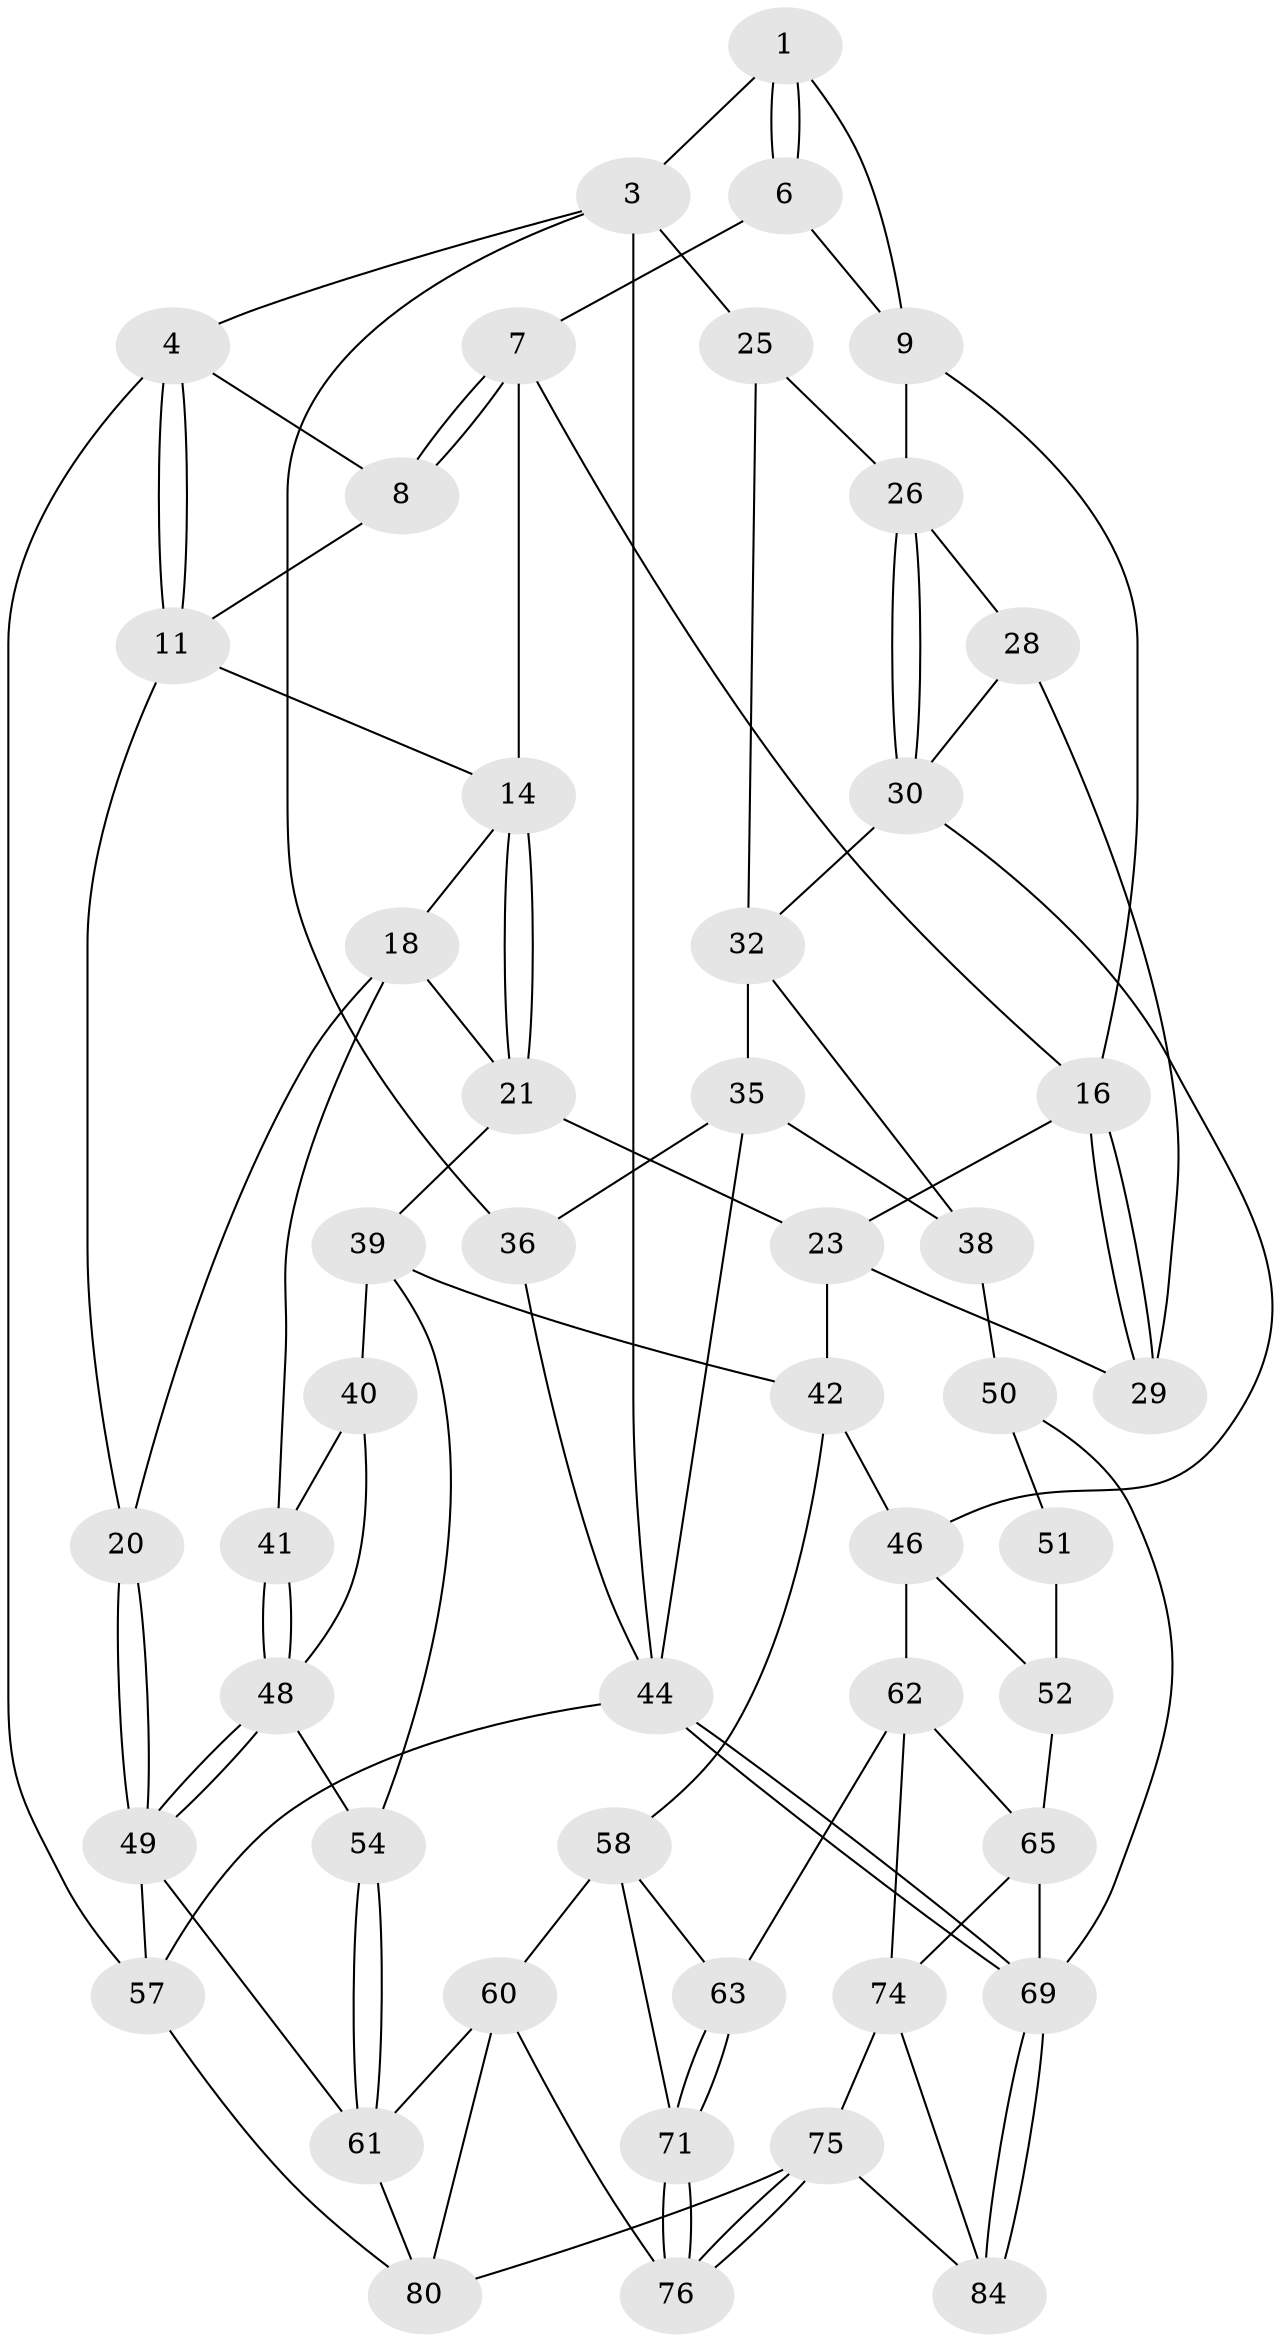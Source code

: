 // original degree distribution, {3: 0.023809523809523808, 4: 0.21428571428571427, 5: 0.5714285714285714, 6: 0.19047619047619047}
// Generated by graph-tools (version 1.1) at 2025/42/03/06/25 10:42:28]
// undirected, 49 vertices, 104 edges
graph export_dot {
graph [start="1"]
  node [color=gray90,style=filled];
  1 [pos="+0.3886383406508792+0",super="+2"];
  3 [pos="+1+0",super="+24"];
  4 [pos="+0+0",super="+5"];
  6 [pos="+0.43556305865117595+0.08760789041327739"];
  7 [pos="+0.3173761377134158+0.13297843383996333",super="+13"];
  8 [pos="+0.2869822694290091+0.0627888252381363"];
  9 [pos="+0.5727972062095728+0.20134384959460405",super="+10"];
  11 [pos="+0+0",super="+12"];
  14 [pos="+0.31385735764339395+0.1958893896771502",super="+15"];
  16 [pos="+0.49538705437827524+0.25594375636620204",super="+17"];
  18 [pos="+0.10015322396512363+0.29674273142123253",super="+19"];
  20 [pos="+0+0.21391300613999056"];
  21 [pos="+0.25508901876431844+0.36896530999166466",super="+22"];
  23 [pos="+0.3360660652292809+0.3819526604637568",super="+34"];
  25 [pos="+0.7937714438735887+0.23645618505962154"];
  26 [pos="+0.7843998186228959+0.23914593249513832",super="+27"];
  28 [pos="+0.6425372503974556+0.4640071871487847"];
  29 [pos="+0.5005368678972092+0.4313930811328692"];
  30 [pos="+0.7070584151475832+0.4842578327585137",super="+31"];
  32 [pos="+0.8442510930984704+0.33444944159931156",super="+33"];
  35 [pos="+0.8850837975728197+0.348544798475968",super="+37"];
  36 [pos="+1+0.4056043362535637"];
  38 [pos="+0.9884509155731209+0.5690830923607046"];
  39 [pos="+0.17984938319109803+0.4897393532444632",super="+43"];
  40 [pos="+0.16596133652110603+0.5034224846861012"];
  41 [pos="+0.09327633958757144+0.5312464878404157"];
  42 [pos="+0.4153169606752854+0.544107279538001",super="+47"];
  44 [pos="+1+1",super="+45"];
  46 [pos="+0.660132380539612+0.5682389421253746",super="+53"];
  48 [pos="+0+0.6549103986580506",super="+55"];
  49 [pos="+0+0.6712073641877772",super="+56"];
  50 [pos="+0.9755607595566504+0.5806600650747132",super="+68"];
  51 [pos="+0.93504537143825+0.6107058736040349",super="+67"];
  52 [pos="+0.8071776990845764+0.6671300657469281",super="+64"];
  54 [pos="+0.22805586147907342+0.7552194448726851"];
  57 [pos="+0+1"];
  58 [pos="+0.43891636491278174+0.6384192766677158",super="+59"];
  60 [pos="+0.23312211648552414+0.7591194566574353",super="+78"];
  61 [pos="+0.23046033190600604+0.7585895756021749",super="+79"];
  62 [pos="+0.6250683959708732+0.7455472242222052",super="+66"];
  63 [pos="+0.5382904003258489+0.7514895408858612"];
  65 [pos="+0.7116227147613675+0.8193902677864323",super="+73"];
  69 [pos="+1+1",super="+70"];
  71 [pos="+0.5125564626931273+0.7916890445246789",super="+72"];
  74 [pos="+0.6562456756032805+0.8410023141227607",super="+82"];
  75 [pos="+0.49972208526738504+0.9958515955248581",super="+83"];
  76 [pos="+0.4915003351083184+0.9480215990695476",super="+77"];
  80 [pos="+0.36174493799010754+1",super="+81"];
  84 [pos="+0.7006288740931398+1"];
  1 -- 6;
  1 -- 6;
  1 -- 3;
  1 -- 9;
  3 -- 4;
  3 -- 44;
  3 -- 25;
  3 -- 36;
  4 -- 11;
  4 -- 11;
  4 -- 57;
  4 -- 8;
  6 -- 7;
  6 -- 9;
  7 -- 8;
  7 -- 8;
  7 -- 14;
  7 -- 16;
  8 -- 11;
  9 -- 26;
  9 -- 16;
  11 -- 20;
  11 -- 14;
  14 -- 21;
  14 -- 21;
  14 -- 18;
  16 -- 29;
  16 -- 29;
  16 -- 23;
  18 -- 41;
  18 -- 20;
  18 -- 21;
  20 -- 49;
  20 -- 49;
  21 -- 23;
  21 -- 39;
  23 -- 42;
  23 -- 29;
  25 -- 26;
  25 -- 32;
  26 -- 30;
  26 -- 30;
  26 -- 28;
  28 -- 29;
  28 -- 30;
  30 -- 46;
  30 -- 32;
  32 -- 35;
  32 -- 38;
  35 -- 36;
  35 -- 38;
  35 -- 44;
  36 -- 44;
  38 -- 50;
  39 -- 40;
  39 -- 42;
  39 -- 54;
  40 -- 41;
  40 -- 48;
  41 -- 48;
  41 -- 48;
  42 -- 58;
  42 -- 46;
  44 -- 69;
  44 -- 69;
  44 -- 57;
  46 -- 62;
  46 -- 52;
  48 -- 49;
  48 -- 49;
  48 -- 54;
  49 -- 61;
  49 -- 57;
  50 -- 51 [weight=2];
  50 -- 69;
  51 -- 52 [weight=2];
  52 -- 65;
  54 -- 61;
  54 -- 61;
  57 -- 80;
  58 -- 63;
  58 -- 60;
  58 -- 71;
  60 -- 61;
  60 -- 80;
  60 -- 76;
  61 -- 80;
  62 -- 63;
  62 -- 65;
  62 -- 74;
  63 -- 71;
  63 -- 71;
  65 -- 74;
  65 -- 69;
  69 -- 84;
  69 -- 84;
  71 -- 76 [weight=2];
  71 -- 76;
  74 -- 75;
  74 -- 84;
  75 -- 76;
  75 -- 76;
  75 -- 80;
  75 -- 84;
}
